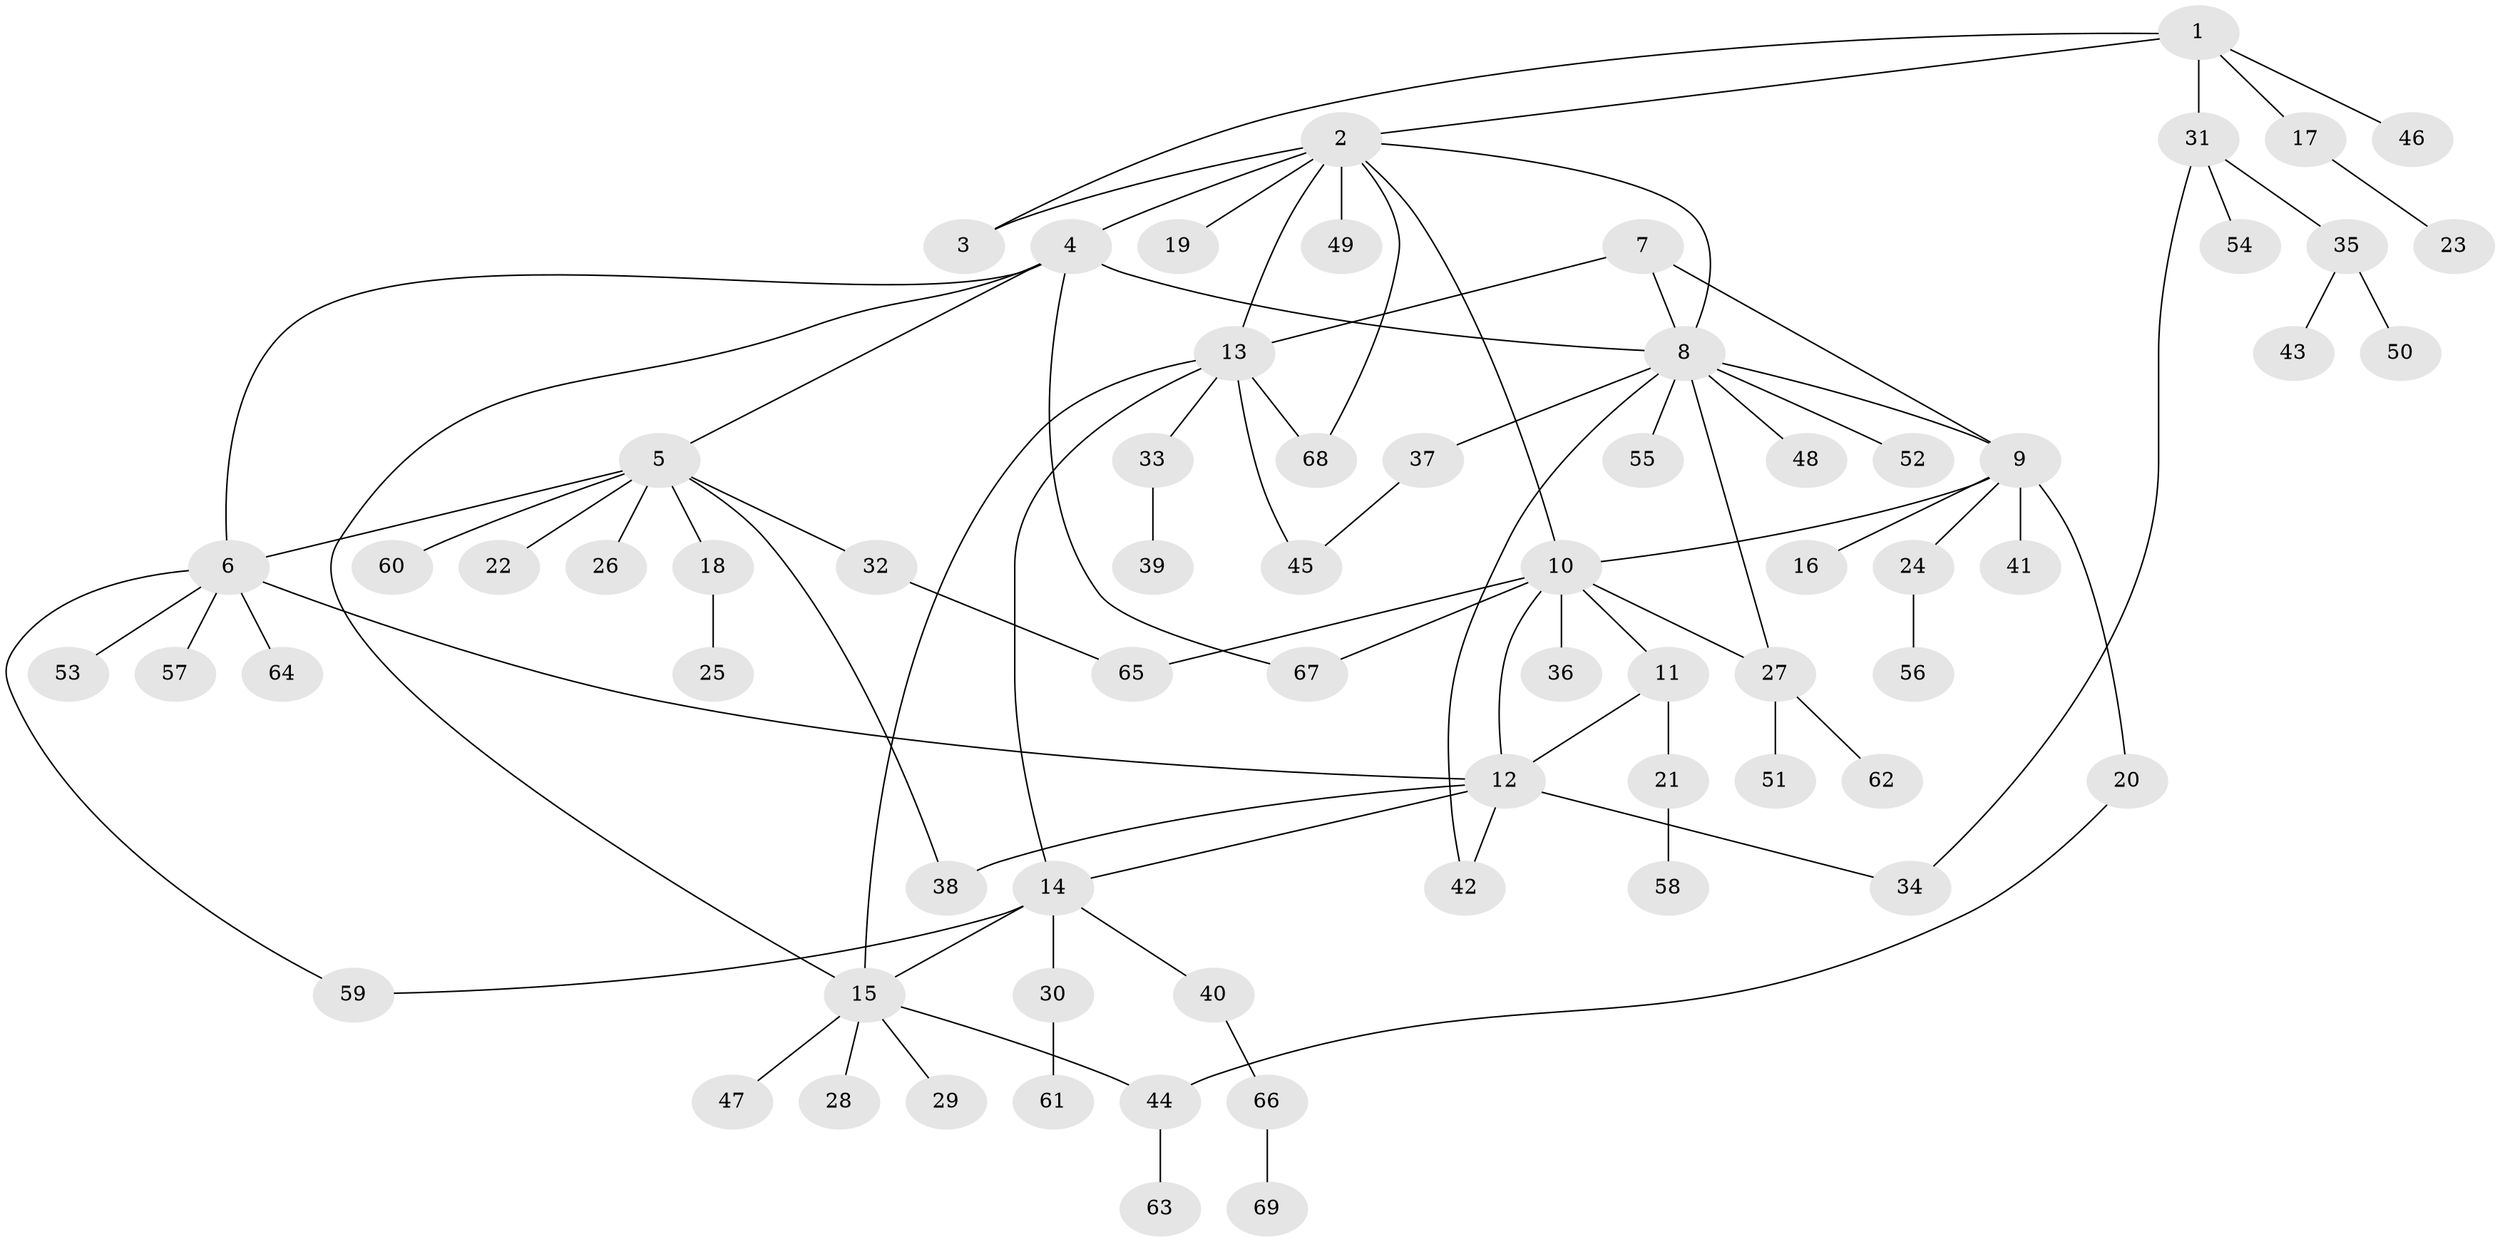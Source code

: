 // coarse degree distribution, {5: 0.029411764705882353, 4: 0.029411764705882353, 1: 0.7647058823529411, 2: 0.058823529411764705, 3: 0.029411764705882353, 6: 0.058823529411764705, 18: 0.029411764705882353}
// Generated by graph-tools (version 1.1) at 2025/57/03/04/25 21:57:54]
// undirected, 69 vertices, 89 edges
graph export_dot {
graph [start="1"]
  node [color=gray90,style=filled];
  1;
  2;
  3;
  4;
  5;
  6;
  7;
  8;
  9;
  10;
  11;
  12;
  13;
  14;
  15;
  16;
  17;
  18;
  19;
  20;
  21;
  22;
  23;
  24;
  25;
  26;
  27;
  28;
  29;
  30;
  31;
  32;
  33;
  34;
  35;
  36;
  37;
  38;
  39;
  40;
  41;
  42;
  43;
  44;
  45;
  46;
  47;
  48;
  49;
  50;
  51;
  52;
  53;
  54;
  55;
  56;
  57;
  58;
  59;
  60;
  61;
  62;
  63;
  64;
  65;
  66;
  67;
  68;
  69;
  1 -- 2;
  1 -- 3;
  1 -- 17;
  1 -- 31;
  1 -- 46;
  2 -- 3;
  2 -- 4;
  2 -- 8;
  2 -- 10;
  2 -- 13;
  2 -- 19;
  2 -- 49;
  2 -- 68;
  4 -- 5;
  4 -- 6;
  4 -- 8;
  4 -- 15;
  4 -- 67;
  5 -- 6;
  5 -- 18;
  5 -- 22;
  5 -- 26;
  5 -- 32;
  5 -- 38;
  5 -- 60;
  6 -- 12;
  6 -- 53;
  6 -- 57;
  6 -- 59;
  6 -- 64;
  7 -- 8;
  7 -- 9;
  7 -- 13;
  8 -- 9;
  8 -- 27;
  8 -- 37;
  8 -- 42;
  8 -- 48;
  8 -- 52;
  8 -- 55;
  9 -- 10;
  9 -- 16;
  9 -- 20;
  9 -- 24;
  9 -- 41;
  10 -- 11;
  10 -- 12;
  10 -- 27;
  10 -- 36;
  10 -- 65;
  10 -- 67;
  11 -- 12;
  11 -- 21;
  12 -- 14;
  12 -- 34;
  12 -- 38;
  12 -- 42;
  13 -- 14;
  13 -- 15;
  13 -- 33;
  13 -- 45;
  13 -- 68;
  14 -- 15;
  14 -- 30;
  14 -- 40;
  14 -- 59;
  15 -- 28;
  15 -- 29;
  15 -- 44;
  15 -- 47;
  17 -- 23;
  18 -- 25;
  20 -- 44;
  21 -- 58;
  24 -- 56;
  27 -- 51;
  27 -- 62;
  30 -- 61;
  31 -- 34;
  31 -- 35;
  31 -- 54;
  32 -- 65;
  33 -- 39;
  35 -- 43;
  35 -- 50;
  37 -- 45;
  40 -- 66;
  44 -- 63;
  66 -- 69;
}
